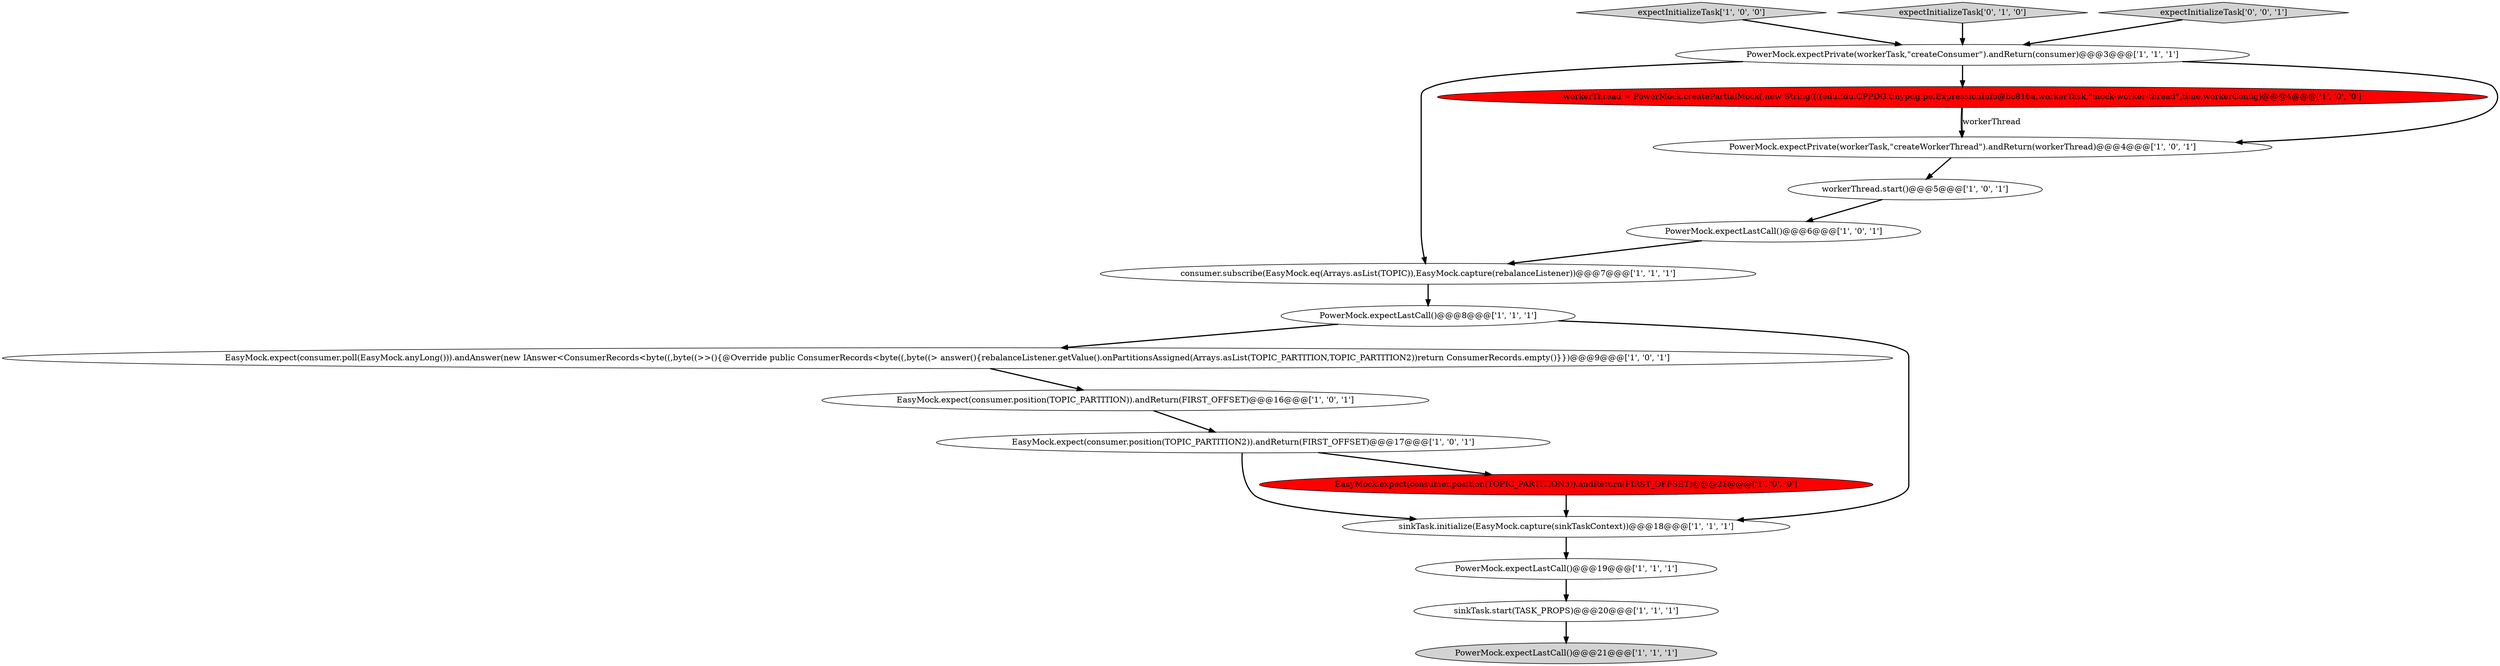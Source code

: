digraph {
1 [style = filled, label = "EasyMock.expect(consumer.position(TOPIC_PARTITION2)).andReturn(FIRST_OFFSET)@@@17@@@['1', '0', '1']", fillcolor = white, shape = ellipse image = "AAA0AAABBB1BBB"];
8 [style = filled, label = "PowerMock.expectPrivate(workerTask,\"createWorkerThread\").andReturn(workerThread)@@@4@@@['1', '0', '1']", fillcolor = white, shape = ellipse image = "AAA0AAABBB1BBB"];
0 [style = filled, label = "consumer.subscribe(EasyMock.eq(Arrays.asList(TOPIC)),EasyMock.capture(rebalanceListener))@@@7@@@['1', '1', '1']", fillcolor = white, shape = ellipse image = "AAA0AAABBB1BBB"];
5 [style = filled, label = "PowerMock.expectLastCall()@@@6@@@['1', '0', '1']", fillcolor = white, shape = ellipse image = "AAA0AAABBB1BBB"];
7 [style = filled, label = "EasyMock.expect(consumer.position(TOPIC_PARTITION3)).andReturn(FIRST_OFFSET)@@@21@@@['1', '0', '0']", fillcolor = red, shape = ellipse image = "AAA1AAABBB1BBB"];
2 [style = filled, label = "PowerMock.expectLastCall()@@@8@@@['1', '1', '1']", fillcolor = white, shape = ellipse image = "AAA0AAABBB1BBB"];
9 [style = filled, label = "workerThread = PowerMock.createPartialMock(,new String((((edu.fdu.CPPDG.tinypdg.pe.ExpressionInfo@bc816a,workerTask,\"mock-worker-thread\",time,workerConfig)@@@4@@@['1', '0', '0']", fillcolor = red, shape = ellipse image = "AAA1AAABBB1BBB"];
11 [style = filled, label = "PowerMock.expectPrivate(workerTask,\"createConsumer\").andReturn(consumer)@@@3@@@['1', '1', '1']", fillcolor = white, shape = ellipse image = "AAA0AAABBB1BBB"];
4 [style = filled, label = "expectInitializeTask['1', '0', '0']", fillcolor = lightgray, shape = diamond image = "AAA0AAABBB1BBB"];
16 [style = filled, label = "expectInitializeTask['0', '1', '0']", fillcolor = lightgray, shape = diamond image = "AAA0AAABBB2BBB"];
13 [style = filled, label = "workerThread.start()@@@5@@@['1', '0', '1']", fillcolor = white, shape = ellipse image = "AAA0AAABBB1BBB"];
15 [style = filled, label = "PowerMock.expectLastCall()@@@21@@@['1', '1', '1']", fillcolor = lightgray, shape = ellipse image = "AAA0AAABBB1BBB"];
10 [style = filled, label = "PowerMock.expectLastCall()@@@19@@@['1', '1', '1']", fillcolor = white, shape = ellipse image = "AAA0AAABBB1BBB"];
14 [style = filled, label = "EasyMock.expect(consumer.poll(EasyMock.anyLong())).andAnswer(new IAnswer<ConsumerRecords<byte((,byte((>>(){@Override public ConsumerRecords<byte((,byte((> answer(){rebalanceListener.getValue().onPartitionsAssigned(Arrays.asList(TOPIC_PARTITION,TOPIC_PARTITION2))return ConsumerRecords.empty()}})@@@9@@@['1', '0', '1']", fillcolor = white, shape = ellipse image = "AAA0AAABBB1BBB"];
6 [style = filled, label = "sinkTask.start(TASK_PROPS)@@@20@@@['1', '1', '1']", fillcolor = white, shape = ellipse image = "AAA0AAABBB1BBB"];
17 [style = filled, label = "expectInitializeTask['0', '0', '1']", fillcolor = lightgray, shape = diamond image = "AAA0AAABBB3BBB"];
12 [style = filled, label = "sinkTask.initialize(EasyMock.capture(sinkTaskContext))@@@18@@@['1', '1', '1']", fillcolor = white, shape = ellipse image = "AAA0AAABBB1BBB"];
3 [style = filled, label = "EasyMock.expect(consumer.position(TOPIC_PARTITION)).andReturn(FIRST_OFFSET)@@@16@@@['1', '0', '1']", fillcolor = white, shape = ellipse image = "AAA0AAABBB1BBB"];
14->3 [style = bold, label=""];
16->11 [style = bold, label=""];
3->1 [style = bold, label=""];
7->12 [style = bold, label=""];
0->2 [style = bold, label=""];
11->9 [style = bold, label=""];
9->8 [style = bold, label=""];
1->7 [style = bold, label=""];
10->6 [style = bold, label=""];
6->15 [style = bold, label=""];
2->12 [style = bold, label=""];
12->10 [style = bold, label=""];
11->0 [style = bold, label=""];
5->0 [style = bold, label=""];
2->14 [style = bold, label=""];
1->12 [style = bold, label=""];
13->5 [style = bold, label=""];
11->8 [style = bold, label=""];
9->8 [style = solid, label="workerThread"];
4->11 [style = bold, label=""];
8->13 [style = bold, label=""];
17->11 [style = bold, label=""];
}
